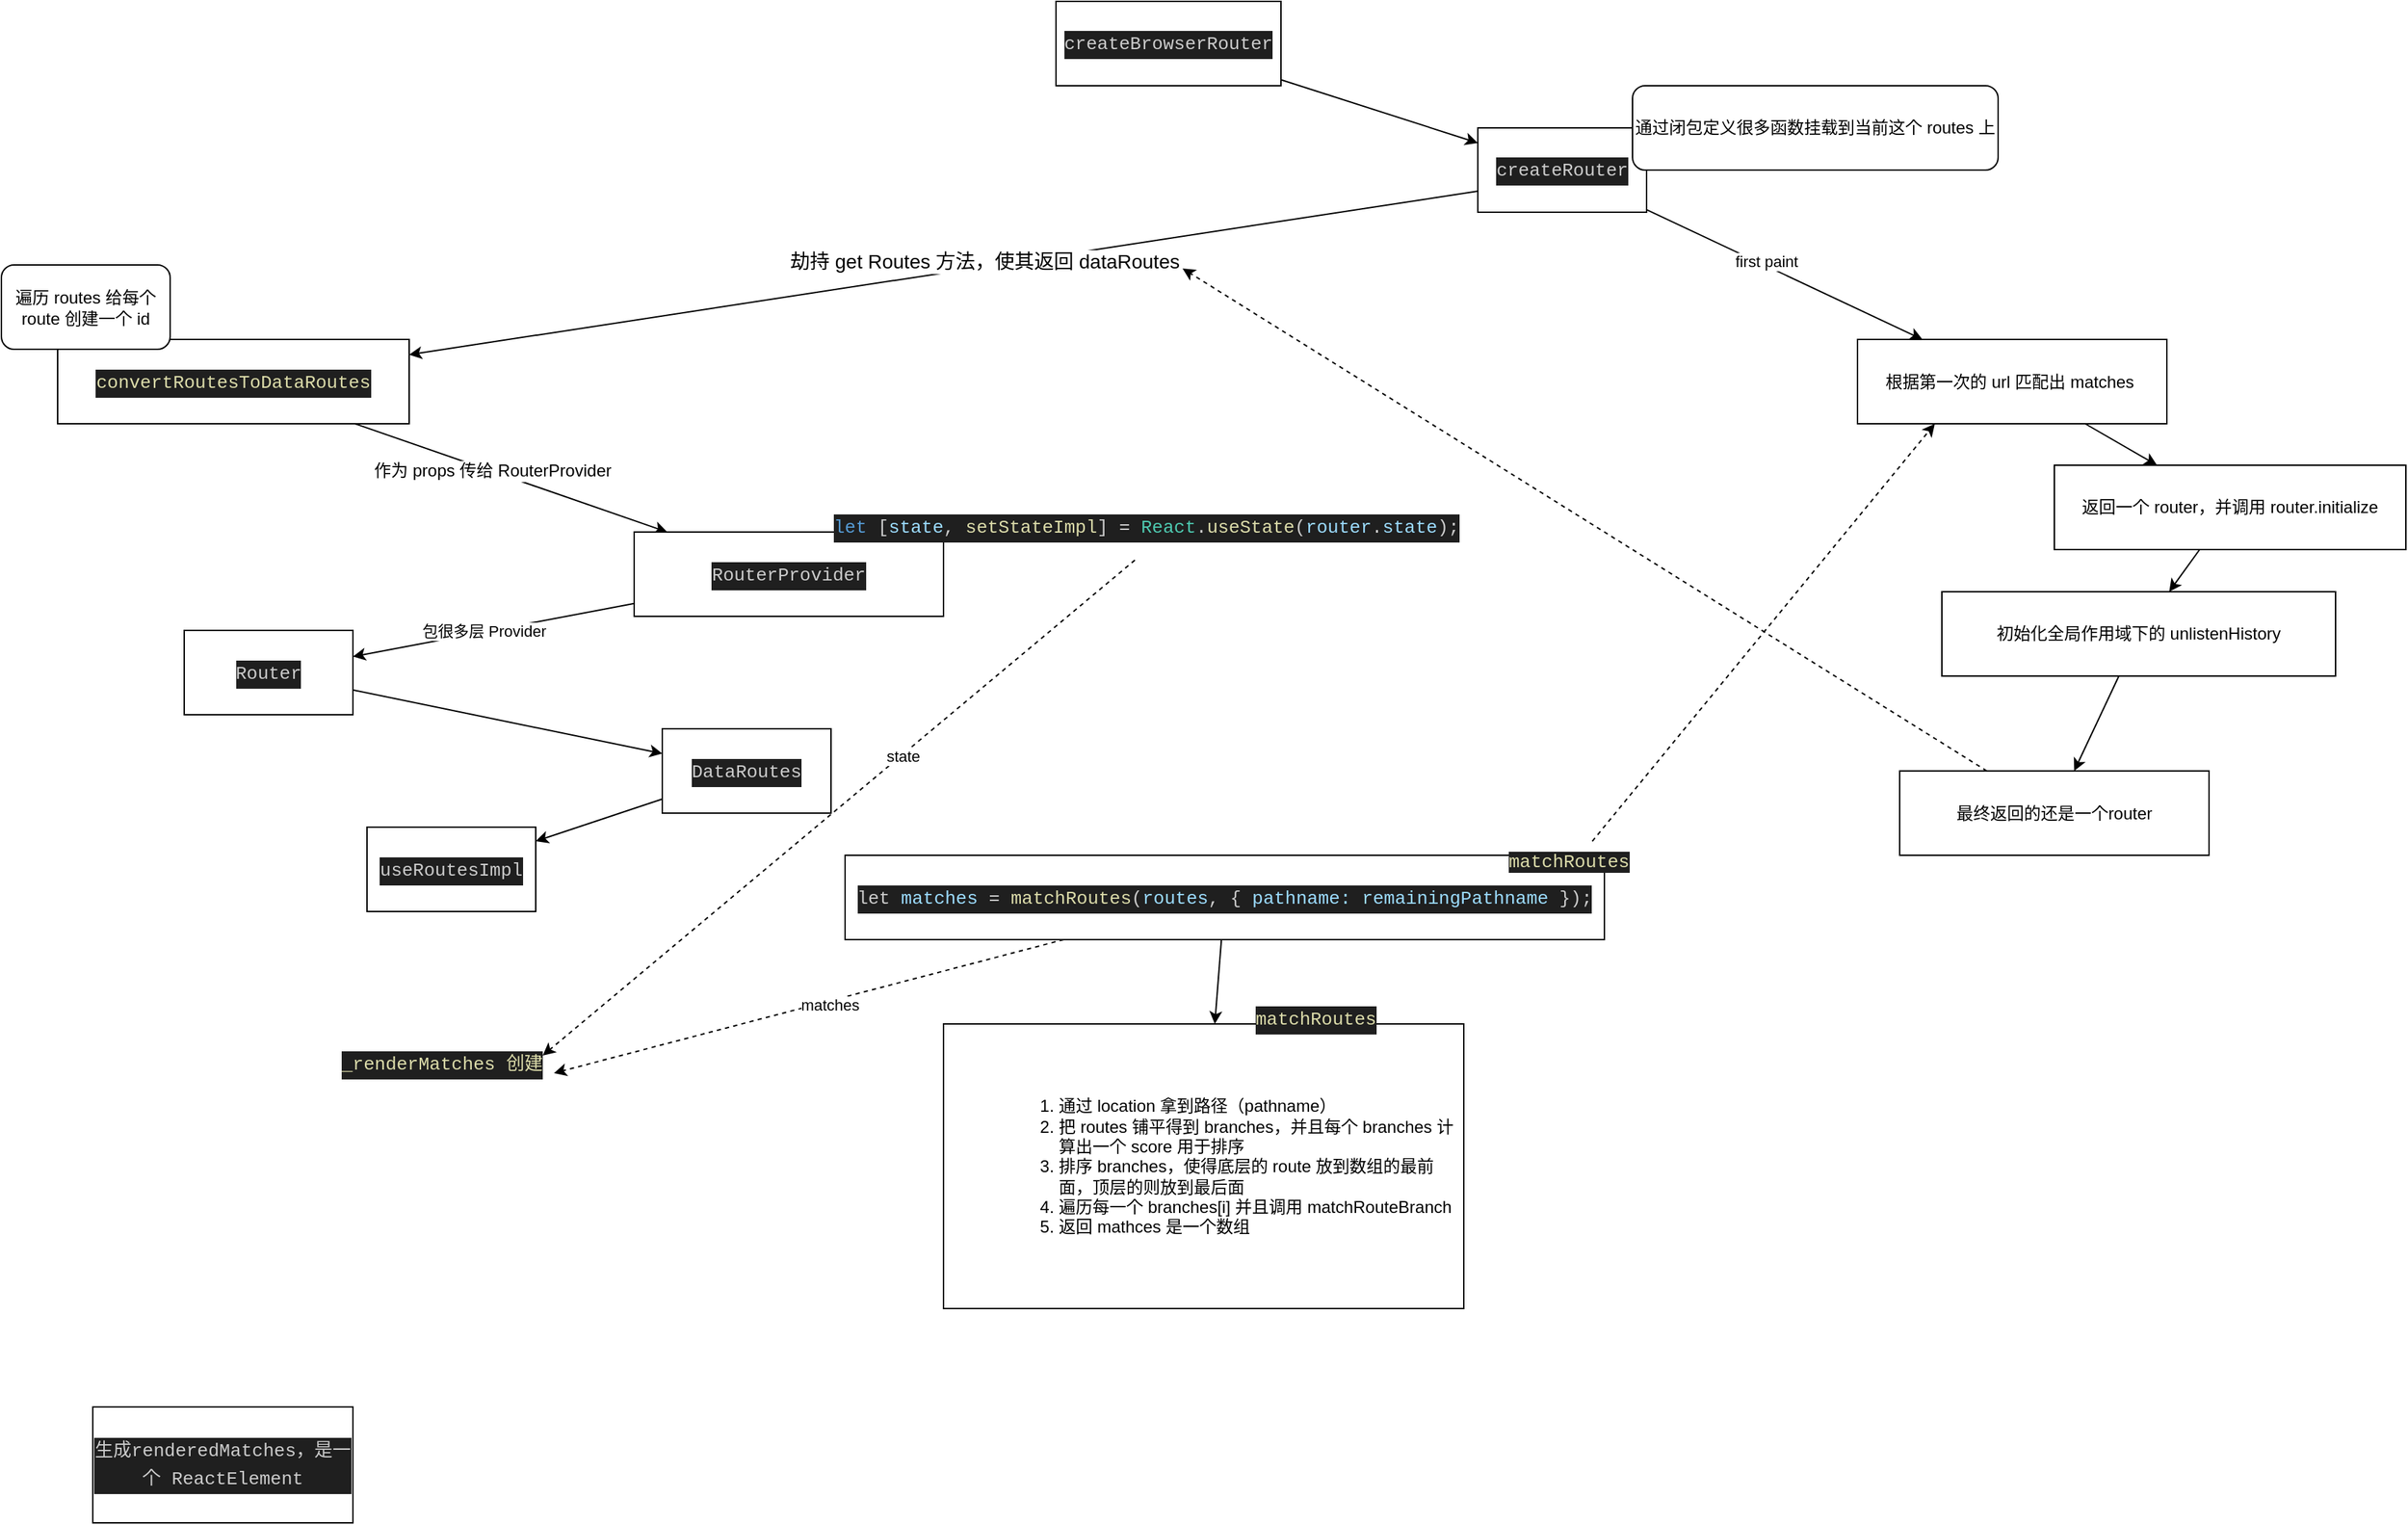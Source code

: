 <mxfile version="21.7.5" type="github">
  <diagram name="第 1 页" id="gwF9UIsrsdVw0fPzqFTr">
    <mxGraphModel dx="2514" dy="925" grid="1" gridSize="10" guides="1" tooltips="1" connect="1" arrows="1" fold="1" page="1" pageScale="1" pageWidth="827" pageHeight="1169" math="0" shadow="0">
      <root>
        <mxCell id="0" />
        <mxCell id="1" parent="0" />
        <mxCell id="ySQks6wrrYL4S_Miv_2F-2" style="rounded=0;orthogonalLoop=1;jettySize=auto;html=1;" edge="1" parent="1" source="ySQks6wrrYL4S_Miv_2F-1" target="ySQks6wrrYL4S_Miv_2F-3">
          <mxGeometry relative="1" as="geometry">
            <mxPoint x="220" y="260" as="targetPoint" />
          </mxGeometry>
        </mxCell>
        <mxCell id="ySQks6wrrYL4S_Miv_2F-1" value="&lt;div style=&quot;color: rgb(204, 204, 204); background-color: rgb(31, 31, 31); font-family: Menlo, Monaco, &amp;quot;Courier New&amp;quot;, monospace; font-size: 13px; line-height: 20px;&quot;&gt;createBrowserRouter&lt;/div&gt;" style="rounded=0;whiteSpace=wrap;html=1;" vertex="1" parent="1">
          <mxGeometry x="130" y="140" width="160" height="60" as="geometry" />
        </mxCell>
        <mxCell id="ySQks6wrrYL4S_Miv_2F-4" style="rounded=0;orthogonalLoop=1;jettySize=auto;html=1;exitX=0;exitY=0.75;exitDx=0;exitDy=0;" edge="1" parent="1" source="ySQks6wrrYL4S_Miv_2F-3" target="ySQks6wrrYL4S_Miv_2F-5">
          <mxGeometry relative="1" as="geometry">
            <mxPoint x="-370" y="407.52" as="targetPoint" />
            <mxPoint x="-160" y="299.995" as="sourcePoint" />
          </mxGeometry>
        </mxCell>
        <mxCell id="ySQks6wrrYL4S_Miv_2F-8" value="&lt;font style=&quot;font-size: 14px;&quot;&gt;劫持 get Routes 方法，使其返回 dataRoutes&lt;/font&gt;" style="edgeLabel;html=1;align=center;verticalAlign=middle;resizable=0;points=[];" vertex="1" connectable="0" parent="ySQks6wrrYL4S_Miv_2F-4">
          <mxGeometry x="-0.077" y="-4" relative="1" as="geometry">
            <mxPoint as="offset" />
          </mxGeometry>
        </mxCell>
        <mxCell id="ySQks6wrrYL4S_Miv_2F-37" style="edgeStyle=none;rounded=0;orthogonalLoop=1;jettySize=auto;html=1;" edge="1" parent="1" source="ySQks6wrrYL4S_Miv_2F-3" target="ySQks6wrrYL4S_Miv_2F-39">
          <mxGeometry relative="1" as="geometry">
            <mxPoint x="680" y="350" as="targetPoint" />
          </mxGeometry>
        </mxCell>
        <mxCell id="ySQks6wrrYL4S_Miv_2F-38" value="first paint" style="edgeLabel;html=1;align=center;verticalAlign=middle;resizable=0;points=[];" vertex="1" connectable="0" parent="ySQks6wrrYL4S_Miv_2F-37">
          <mxGeometry x="-0.152" y="3" relative="1" as="geometry">
            <mxPoint as="offset" />
          </mxGeometry>
        </mxCell>
        <mxCell id="ySQks6wrrYL4S_Miv_2F-3" value="&lt;div style=&quot;color: rgb(204, 204, 204); background-color: rgb(31, 31, 31); font-family: Menlo, Monaco, &amp;quot;Courier New&amp;quot;, monospace; font-size: 13px; line-height: 20px;&quot;&gt;createRouter&lt;/div&gt;" style="rounded=0;whiteSpace=wrap;html=1;" vertex="1" parent="1">
          <mxGeometry x="430" y="230" width="120" height="60" as="geometry" />
        </mxCell>
        <mxCell id="ySQks6wrrYL4S_Miv_2F-9" style="rounded=0;orthogonalLoop=1;jettySize=auto;html=1;" edge="1" parent="1" source="ySQks6wrrYL4S_Miv_2F-5" target="ySQks6wrrYL4S_Miv_2F-10">
          <mxGeometry relative="1" as="geometry">
            <mxPoint x="-330" y="607.52" as="targetPoint" />
          </mxGeometry>
        </mxCell>
        <mxCell id="ySQks6wrrYL4S_Miv_2F-11" value="&lt;font style=&quot;font-size: 12px;&quot;&gt;作为 props 传给 RouterProvider&lt;/font&gt;" style="edgeLabel;html=1;align=center;verticalAlign=middle;resizable=0;points=[];" vertex="1" connectable="0" parent="ySQks6wrrYL4S_Miv_2F-9">
          <mxGeometry x="-0.124" y="1" relative="1" as="geometry">
            <mxPoint as="offset" />
          </mxGeometry>
        </mxCell>
        <mxCell id="ySQks6wrrYL4S_Miv_2F-5" value="&lt;meta charset=&quot;utf-8&quot;&gt;&lt;div style=&quot;color: rgb(204, 204, 204); background-color: rgb(31, 31, 31); font-family: Menlo, Monaco, &amp;quot;Courier New&amp;quot;, monospace; font-weight: normal; font-size: 13px; line-height: 20px;&quot;&gt;&lt;div&gt;&lt;span style=&quot;color: #dcdcaa;&quot;&gt;convertRoutesToDataRoutes&lt;/span&gt;&lt;/div&gt;&lt;/div&gt;" style="rounded=0;whiteSpace=wrap;html=1;" vertex="1" parent="1">
          <mxGeometry x="-580" y="380.5" width="250" height="60" as="geometry" />
        </mxCell>
        <mxCell id="ySQks6wrrYL4S_Miv_2F-6" value="遍历 routes 给每个 route 创建一个 id" style="rounded=1;whiteSpace=wrap;html=1;" vertex="1" parent="1">
          <mxGeometry x="-620" y="327.52" width="120" height="60" as="geometry" />
        </mxCell>
        <mxCell id="ySQks6wrrYL4S_Miv_2F-7" value="通过闭包定义很多函数挂载到当前这个 routes 上" style="rounded=1;whiteSpace=wrap;html=1;" vertex="1" parent="1">
          <mxGeometry x="540" y="200" width="260" height="60" as="geometry" />
        </mxCell>
        <mxCell id="ySQks6wrrYL4S_Miv_2F-12" style="edgeStyle=none;rounded=0;orthogonalLoop=1;jettySize=auto;html=1;" edge="1" parent="1" source="ySQks6wrrYL4S_Miv_2F-10" target="ySQks6wrrYL4S_Miv_2F-14">
          <mxGeometry relative="1" as="geometry">
            <mxPoint x="-280" y="727.52" as="targetPoint" />
          </mxGeometry>
        </mxCell>
        <mxCell id="ySQks6wrrYL4S_Miv_2F-13" value="包很多层 Provider" style="edgeLabel;html=1;align=center;verticalAlign=middle;resizable=0;points=[];" vertex="1" connectable="0" parent="ySQks6wrrYL4S_Miv_2F-12">
          <mxGeometry x="0.075" y="-1" relative="1" as="geometry">
            <mxPoint x="1" as="offset" />
          </mxGeometry>
        </mxCell>
        <mxCell id="ySQks6wrrYL4S_Miv_2F-10" value="&lt;div style=&quot;color: rgb(204, 204, 204); background-color: rgb(31, 31, 31); font-family: Menlo, Monaco, &amp;quot;Courier New&amp;quot;, monospace; font-size: 13px; line-height: 20px;&quot;&gt;RouterProvider&lt;/div&gt;" style="rounded=0;whiteSpace=wrap;html=1;" vertex="1" parent="1">
          <mxGeometry x="-170" y="517.52" width="220" height="60" as="geometry" />
        </mxCell>
        <mxCell id="ySQks6wrrYL4S_Miv_2F-15" style="edgeStyle=none;rounded=0;orthogonalLoop=1;jettySize=auto;html=1;" edge="1" parent="1" source="ySQks6wrrYL4S_Miv_2F-14" target="ySQks6wrrYL4S_Miv_2F-16">
          <mxGeometry relative="1" as="geometry">
            <mxPoint x="-210" y="747.52" as="targetPoint" />
          </mxGeometry>
        </mxCell>
        <mxCell id="ySQks6wrrYL4S_Miv_2F-14" value="&lt;div style=&quot;color: rgb(204, 204, 204); background-color: rgb(31, 31, 31); font-family: Menlo, Monaco, &amp;quot;Courier New&amp;quot;, monospace; font-size: 13px; line-height: 20px;&quot;&gt;Router&lt;/div&gt;" style="rounded=0;whiteSpace=wrap;html=1;" vertex="1" parent="1">
          <mxGeometry x="-490" y="587.52" width="120" height="60" as="geometry" />
        </mxCell>
        <mxCell id="ySQks6wrrYL4S_Miv_2F-18" style="edgeStyle=none;rounded=0;orthogonalLoop=1;jettySize=auto;html=1;" edge="1" parent="1" source="ySQks6wrrYL4S_Miv_2F-16" target="ySQks6wrrYL4S_Miv_2F-19">
          <mxGeometry relative="1" as="geometry">
            <mxPoint x="-300" y="757.52" as="targetPoint" />
          </mxGeometry>
        </mxCell>
        <mxCell id="ySQks6wrrYL4S_Miv_2F-16" value="&lt;div style=&quot;color: rgb(204, 204, 204); background-color: rgb(31, 31, 31); font-family: Menlo, Monaco, &amp;quot;Courier New&amp;quot;, monospace; font-size: 13px; line-height: 20px;&quot;&gt;DataRoutes&lt;/div&gt;" style="rounded=0;whiteSpace=wrap;html=1;" vertex="1" parent="1">
          <mxGeometry x="-150" y="657.52" width="120" height="60" as="geometry" />
        </mxCell>
        <mxCell id="ySQks6wrrYL4S_Miv_2F-19" value="&lt;div style=&quot;color: rgb(204, 204, 204); background-color: rgb(31, 31, 31); font-family: Menlo, Monaco, &amp;quot;Courier New&amp;quot;, monospace; font-size: 13px; line-height: 20px;&quot;&gt;useRoutesImpl&lt;/div&gt;" style="rounded=0;whiteSpace=wrap;html=1;" vertex="1" parent="1">
          <mxGeometry x="-360" y="727.52" width="120" height="60" as="geometry" />
        </mxCell>
        <mxCell id="ySQks6wrrYL4S_Miv_2F-21" value="&lt;div style=&quot;color: rgb(204, 204, 204); background-color: rgb(31, 31, 31); font-family: Menlo, Monaco, &amp;quot;Courier New&amp;quot;, monospace; font-size: 13px; line-height: 20px;&quot;&gt;生成renderedMatches，是一个 ReactElement&lt;/div&gt;" style="rounded=0;whiteSpace=wrap;html=1;" vertex="1" parent="1">
          <mxGeometry x="-555" y="1140" width="185" height="82.48" as="geometry" />
        </mxCell>
        <mxCell id="ySQks6wrrYL4S_Miv_2F-23" value="&lt;div style=&quot;color: rgb(204, 204, 204); background-color: rgb(31, 31, 31); font-family: Menlo, Monaco, &amp;quot;Courier New&amp;quot;, monospace; font-weight: normal; font-size: 13px; line-height: 20px;&quot;&gt;&lt;div&gt;&lt;span style=&quot;color: #dcdcaa;&quot;&gt;_renderMatches 创建&lt;/span&gt;&lt;/div&gt;&lt;/div&gt;" style="text;whiteSpace=wrap;html=1;" vertex="1" parent="1">
          <mxGeometry x="-380" y="880" width="160" height="40" as="geometry" />
        </mxCell>
        <mxCell id="ySQks6wrrYL4S_Miv_2F-26" style="edgeStyle=none;rounded=0;orthogonalLoop=1;jettySize=auto;html=1;entryX=0.906;entryY=0.25;entryDx=0;entryDy=0;entryPerimeter=0;dashed=1;" edge="1" parent="1" source="ySQks6wrrYL4S_Miv_2F-25" target="ySQks6wrrYL4S_Miv_2F-23">
          <mxGeometry relative="1" as="geometry" />
        </mxCell>
        <mxCell id="ySQks6wrrYL4S_Miv_2F-27" value="state" style="edgeLabel;html=1;align=center;verticalAlign=middle;resizable=0;points=[];" vertex="1" connectable="0" parent="ySQks6wrrYL4S_Miv_2F-26">
          <mxGeometry x="-0.211" y="1" relative="1" as="geometry">
            <mxPoint as="offset" />
          </mxGeometry>
        </mxCell>
        <mxCell id="ySQks6wrrYL4S_Miv_2F-25" value="&lt;div style=&quot;color: rgb(204, 204, 204); background-color: rgb(31, 31, 31); font-family: Menlo, Monaco, &amp;quot;Courier New&amp;quot;, monospace; font-weight: normal; font-size: 13px; line-height: 20px;&quot;&gt;&lt;div&gt;&lt;span style=&quot;color: #569cd6;&quot;&gt;let&lt;/span&gt;&lt;span style=&quot;color: #cccccc;&quot;&gt; [&lt;/span&gt;&lt;span style=&quot;color: #9cdcfe;&quot;&gt;state&lt;/span&gt;&lt;span style=&quot;color: #cccccc;&quot;&gt;, &lt;/span&gt;&lt;span style=&quot;color: #dcdcaa;&quot;&gt;setStateImpl&lt;/span&gt;&lt;span style=&quot;color: #cccccc;&quot;&gt;] &lt;/span&gt;&lt;span style=&quot;color: #d4d4d4;&quot;&gt;=&lt;/span&gt;&lt;span style=&quot;color: #cccccc;&quot;&gt; &lt;/span&gt;&lt;span style=&quot;color: #4ec9b0;&quot;&gt;React&lt;/span&gt;&lt;span style=&quot;color: #cccccc;&quot;&gt;.&lt;/span&gt;&lt;span style=&quot;color: #dcdcaa;&quot;&gt;useState&lt;/span&gt;&lt;span style=&quot;color: #cccccc;&quot;&gt;(&lt;/span&gt;&lt;span style=&quot;color: #9cdcfe;&quot;&gt;router&lt;/span&gt;&lt;span style=&quot;color: #cccccc;&quot;&gt;.&lt;/span&gt;&lt;span style=&quot;color: #9cdcfe;&quot;&gt;state&lt;/span&gt;&lt;span style=&quot;color: #cccccc;&quot;&gt;);&lt;/span&gt;&lt;/div&gt;&lt;/div&gt;" style="text;whiteSpace=wrap;html=1;" vertex="1" parent="1">
          <mxGeometry x="-30" y="497.52" width="480" height="40" as="geometry" />
        </mxCell>
        <mxCell id="ySQks6wrrYL4S_Miv_2F-29" style="edgeStyle=none;rounded=0;orthogonalLoop=1;jettySize=auto;html=1;dashed=1;entryX=0.956;entryY=0.562;entryDx=0;entryDy=0;entryPerimeter=0;" edge="1" parent="1" source="ySQks6wrrYL4S_Miv_2F-28" target="ySQks6wrrYL4S_Miv_2F-23">
          <mxGeometry relative="1" as="geometry">
            <mxPoint x="-240" y="908" as="targetPoint" />
          </mxGeometry>
        </mxCell>
        <mxCell id="ySQks6wrrYL4S_Miv_2F-30" value="matches" style="edgeLabel;html=1;align=center;verticalAlign=middle;resizable=0;points=[];" vertex="1" connectable="0" parent="ySQks6wrrYL4S_Miv_2F-29">
          <mxGeometry x="-0.076" y="2" relative="1" as="geometry">
            <mxPoint as="offset" />
          </mxGeometry>
        </mxCell>
        <mxCell id="ySQks6wrrYL4S_Miv_2F-31" style="edgeStyle=none;rounded=0;orthogonalLoop=1;jettySize=auto;html=1;" edge="1" parent="1" source="ySQks6wrrYL4S_Miv_2F-28" target="ySQks6wrrYL4S_Miv_2F-32">
          <mxGeometry relative="1" as="geometry">
            <mxPoint x="260" y="887.52" as="targetPoint" />
          </mxGeometry>
        </mxCell>
        <mxCell id="ySQks6wrrYL4S_Miv_2F-28" value="&lt;div style=&quot;color: rgb(204, 204, 204); background-color: rgb(31, 31, 31); font-family: Menlo, Monaco, &amp;quot;Courier New&amp;quot;, monospace; font-size: 13px; line-height: 20px;&quot;&gt;let &lt;span style=&quot;color: #9cdcfe;&quot;&gt;matches&lt;/span&gt; &lt;span style=&quot;color: #d4d4d4;&quot;&gt;=&lt;/span&gt; &lt;span style=&quot;color: #dcdcaa;&quot;&gt;matchRoutes&lt;/span&gt;(&lt;span style=&quot;color: #9cdcfe;&quot;&gt;routes&lt;/span&gt;, { &lt;span style=&quot;color: #9cdcfe;&quot;&gt;pathname&lt;/span&gt;&lt;span style=&quot;color: #9cdcfe;&quot;&gt;:&lt;/span&gt; &lt;span style=&quot;color: #9cdcfe;&quot;&gt;remainingPathname&lt;/span&gt; });&lt;/div&gt;" style="rounded=0;whiteSpace=wrap;html=1;" vertex="1" parent="1">
          <mxGeometry x="-20" y="747.52" width="540" height="60" as="geometry" />
        </mxCell>
        <mxCell id="ySQks6wrrYL4S_Miv_2F-32" value="&lt;blockquote style=&quot;margin: 0 0 0 40px; border: none; padding: 0px;&quot;&gt;&lt;ol&gt;&lt;li&gt;通过 location 拿到路径（pathname）&lt;/li&gt;&lt;li&gt;把 routes 铺平得到 branches，并且每个 branches 计算出一个 score 用于排序&lt;/li&gt;&lt;li&gt;排序 branches，使得底层的 route 放到数组的最前面，顶层的则放到最后面&lt;/li&gt;&lt;li&gt;遍历每一个 branches[i] 并且调用&amp;nbsp;matchRouteBranch&lt;/li&gt;&lt;li&gt;返回 mathces 是一个数组&lt;/li&gt;&lt;/ol&gt;&lt;/blockquote&gt;" style="rounded=0;whiteSpace=wrap;html=1;align=left;" vertex="1" parent="1">
          <mxGeometry x="50" y="867.52" width="370" height="202.48" as="geometry" />
        </mxCell>
        <mxCell id="ySQks6wrrYL4S_Miv_2F-33" value="&lt;div style=&quot;color: rgb(204, 204, 204); background-color: rgb(31, 31, 31); font-family: Menlo, Monaco, &amp;quot;Courier New&amp;quot;, monospace; font-weight: normal; font-size: 13px; line-height: 20px;&quot;&gt;&lt;div&gt;&lt;span style=&quot;color: #dcdcaa;&quot;&gt;matchRoutes&lt;/span&gt;&lt;/div&gt;&lt;/div&gt;" style="text;whiteSpace=wrap;html=1;" vertex="1" parent="1">
          <mxGeometry x="270" y="847.52" width="90" height="40" as="geometry" />
        </mxCell>
        <mxCell id="ySQks6wrrYL4S_Miv_2F-42" style="edgeStyle=none;rounded=0;orthogonalLoop=1;jettySize=auto;html=1;" edge="1" parent="1" source="ySQks6wrrYL4S_Miv_2F-39" target="ySQks6wrrYL4S_Miv_2F-43">
          <mxGeometry relative="1" as="geometry">
            <mxPoint x="900" y="500" as="targetPoint" />
          </mxGeometry>
        </mxCell>
        <mxCell id="ySQks6wrrYL4S_Miv_2F-39" value="根据第一次的 url 匹配出 matches&amp;nbsp;" style="rounded=0;whiteSpace=wrap;html=1;" vertex="1" parent="1">
          <mxGeometry x="700" y="380.5" width="220" height="60" as="geometry" />
        </mxCell>
        <mxCell id="ySQks6wrrYL4S_Miv_2F-41" style="edgeStyle=none;rounded=0;orthogonalLoop=1;jettySize=auto;html=1;entryX=0.25;entryY=1;entryDx=0;entryDy=0;dashed=1;" edge="1" parent="1" source="ySQks6wrrYL4S_Miv_2F-40" target="ySQks6wrrYL4S_Miv_2F-39">
          <mxGeometry relative="1" as="geometry" />
        </mxCell>
        <mxCell id="ySQks6wrrYL4S_Miv_2F-40" value="&lt;span style=&quot;color: rgb(220, 220, 170); font-family: Menlo, Monaco, &amp;quot;Courier New&amp;quot;, monospace; font-size: 13px; font-style: normal; font-variant-ligatures: normal; font-variant-caps: normal; font-weight: 400; letter-spacing: normal; orphans: 2; text-align: center; text-indent: 0px; text-transform: none; widows: 2; word-spacing: 0px; -webkit-text-stroke-width: 0px; background-color: rgb(31, 31, 31); text-decoration-thickness: initial; text-decoration-style: initial; text-decoration-color: initial; float: none; display: inline !important;&quot;&gt;matchRoutes&lt;/span&gt;" style="text;whiteSpace=wrap;html=1;" vertex="1" parent="1">
          <mxGeometry x="450" y="737.52" width="90" height="40" as="geometry" />
        </mxCell>
        <mxCell id="ySQks6wrrYL4S_Miv_2F-44" style="edgeStyle=none;rounded=0;orthogonalLoop=1;jettySize=auto;html=1;" edge="1" parent="1" source="ySQks6wrrYL4S_Miv_2F-43" target="ySQks6wrrYL4S_Miv_2F-45">
          <mxGeometry relative="1" as="geometry">
            <mxPoint x="910" y="590" as="targetPoint" />
          </mxGeometry>
        </mxCell>
        <mxCell id="ySQks6wrrYL4S_Miv_2F-43" value="返回一个 router，并调用 router.initialize" style="rounded=0;whiteSpace=wrap;html=1;" vertex="1" parent="1">
          <mxGeometry x="840" y="470" width="250" height="60" as="geometry" />
        </mxCell>
        <mxCell id="ySQks6wrrYL4S_Miv_2F-46" style="edgeStyle=none;rounded=0;orthogonalLoop=1;jettySize=auto;html=1;" edge="1" parent="1" source="ySQks6wrrYL4S_Miv_2F-45" target="ySQks6wrrYL4S_Miv_2F-47">
          <mxGeometry relative="1" as="geometry">
            <mxPoint x="960" y="670" as="targetPoint" />
          </mxGeometry>
        </mxCell>
        <mxCell id="ySQks6wrrYL4S_Miv_2F-45" value="初始化全局作用域下的&amp;nbsp;unlistenHistory" style="rounded=0;whiteSpace=wrap;html=1;" vertex="1" parent="1">
          <mxGeometry x="760" y="560" width="280" height="60" as="geometry" />
        </mxCell>
        <mxCell id="ySQks6wrrYL4S_Miv_2F-48" style="edgeStyle=none;rounded=0;orthogonalLoop=1;jettySize=auto;html=1;dashed=1;" edge="1" parent="1" source="ySQks6wrrYL4S_Miv_2F-47">
          <mxGeometry relative="1" as="geometry">
            <mxPoint x="220" y="330" as="targetPoint" />
          </mxGeometry>
        </mxCell>
        <mxCell id="ySQks6wrrYL4S_Miv_2F-47" value="最终返回的还是一个router" style="rounded=0;whiteSpace=wrap;html=1;" vertex="1" parent="1">
          <mxGeometry x="730" y="687.52" width="220" height="60" as="geometry" />
        </mxCell>
      </root>
    </mxGraphModel>
  </diagram>
</mxfile>
